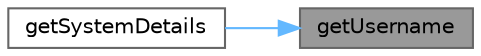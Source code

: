 digraph "getUsername"
{
 // INTERACTIVE_SVG=YES
 // LATEX_PDF_SIZE
  bgcolor="transparent";
  edge [fontname=Helvetica,fontsize=10,labelfontname=Helvetica,labelfontsize=10];
  node [fontname=Helvetica,fontsize=10,shape=box,height=0.2,width=0.4];
  rankdir="RL";
  Node1 [label="getUsername",height=0.2,width=0.4,color="gray40", fillcolor="grey60", style="filled", fontcolor="black",tooltip="Returns the current username."];
  Node1 -> Node2 [dir="back",color="steelblue1",style="solid"];
  Node2 [label="getSystemDetails",height=0.2,width=0.4,color="grey40", fillcolor="white", style="filled",URL="$group__utilities.html#gaa4377ff64d9654bd3d3b92ba63201f72",tooltip="Returns all the above system details in a single string."];
}
